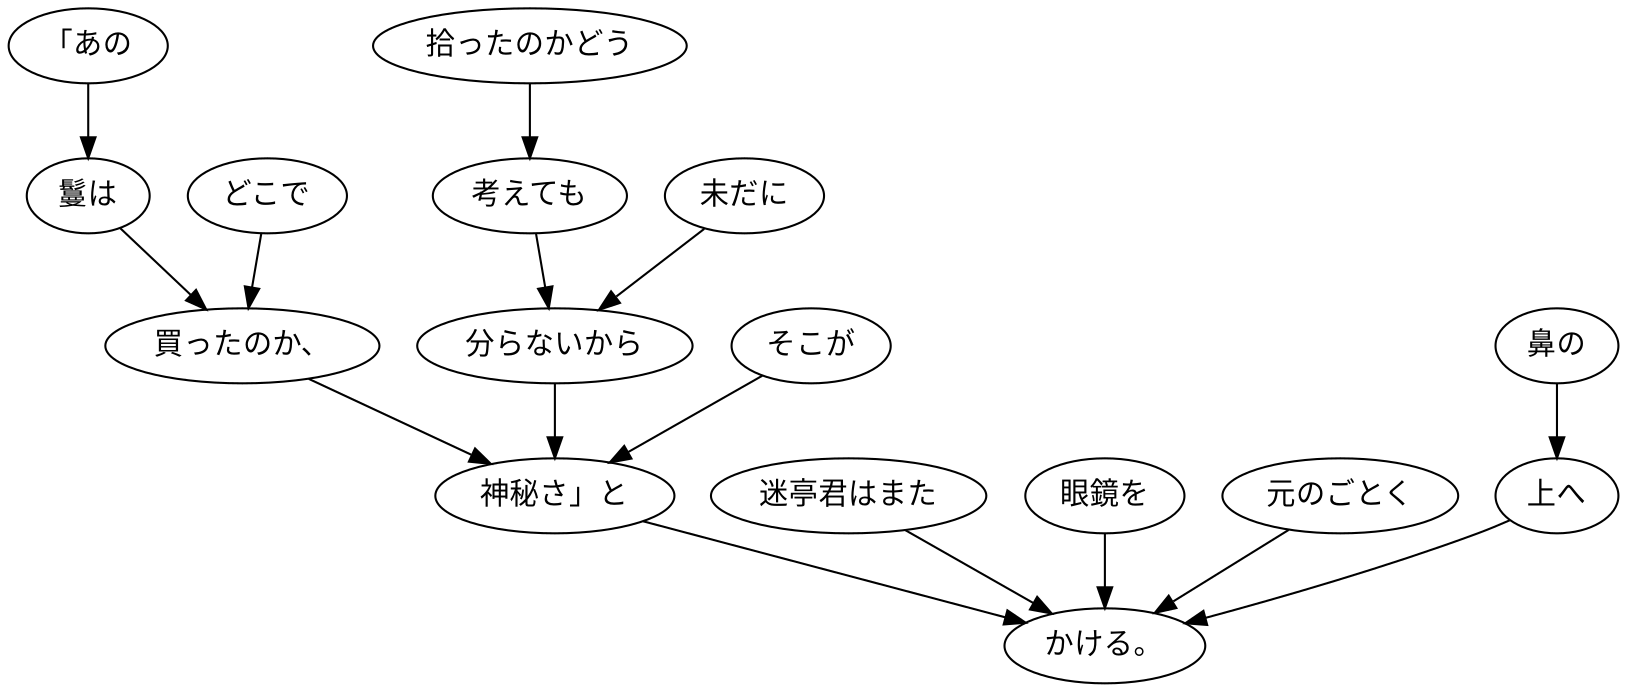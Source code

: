 digraph graph3638 {
	node0 [label="「あの"];
	node1 [label="鬘は"];
	node2 [label="どこで"];
	node3 [label="買ったのか、"];
	node4 [label="拾ったのかどう"];
	node5 [label="考えても"];
	node6 [label="未だに"];
	node7 [label="分らないから"];
	node8 [label="そこが"];
	node9 [label="神秘さ」と"];
	node10 [label="迷亭君はまた"];
	node11 [label="眼鏡を"];
	node12 [label="元のごとく"];
	node13 [label="鼻の"];
	node14 [label="上へ"];
	node15 [label="かける。"];
	node0 -> node1;
	node1 -> node3;
	node2 -> node3;
	node3 -> node9;
	node4 -> node5;
	node5 -> node7;
	node6 -> node7;
	node7 -> node9;
	node8 -> node9;
	node9 -> node15;
	node10 -> node15;
	node11 -> node15;
	node12 -> node15;
	node13 -> node14;
	node14 -> node15;
}
